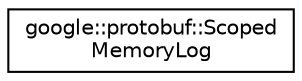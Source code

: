 digraph "类继承关系图"
{
 // LATEX_PDF_SIZE
  edge [fontname="Helvetica",fontsize="10",labelfontname="Helvetica",labelfontsize="10"];
  node [fontname="Helvetica",fontsize="10",shape=record];
  rankdir="LR";
  Node0 [label="google::protobuf::Scoped\lMemoryLog",height=0.2,width=0.4,color="black", fillcolor="white", style="filled",URL="$classgoogle_1_1protobuf_1_1ScopedMemoryLog.html",tooltip=" "];
}
